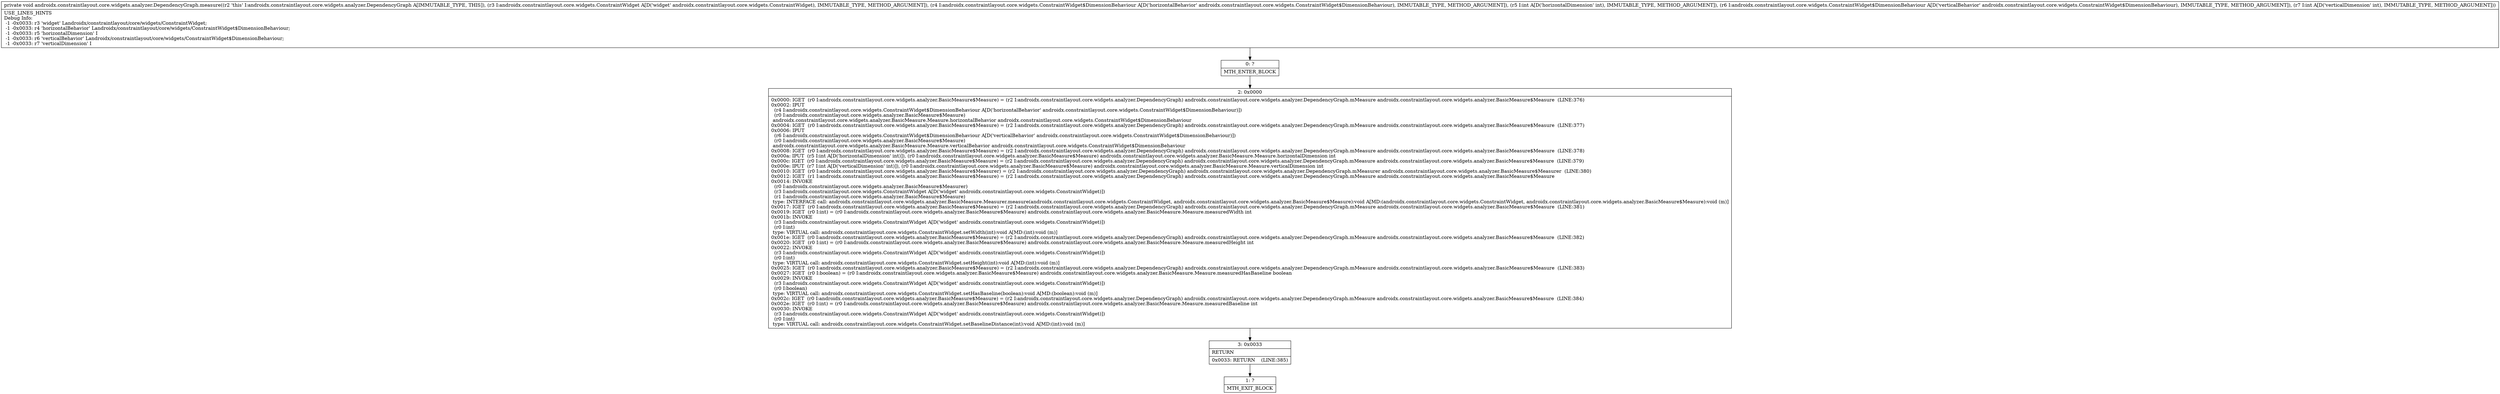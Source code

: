 digraph "CFG forandroidx.constraintlayout.core.widgets.analyzer.DependencyGraph.measure(Landroidx\/constraintlayout\/core\/widgets\/ConstraintWidget;Landroidx\/constraintlayout\/core\/widgets\/ConstraintWidget$DimensionBehaviour;ILandroidx\/constraintlayout\/core\/widgets\/ConstraintWidget$DimensionBehaviour;I)V" {
Node_0 [shape=record,label="{0\:\ ?|MTH_ENTER_BLOCK\l}"];
Node_2 [shape=record,label="{2\:\ 0x0000|0x0000: IGET  (r0 I:androidx.constraintlayout.core.widgets.analyzer.BasicMeasure$Measure) = (r2 I:androidx.constraintlayout.core.widgets.analyzer.DependencyGraph) androidx.constraintlayout.core.widgets.analyzer.DependencyGraph.mMeasure androidx.constraintlayout.core.widgets.analyzer.BasicMeasure$Measure  (LINE:376)\l0x0002: IPUT  \l  (r4 I:androidx.constraintlayout.core.widgets.ConstraintWidget$DimensionBehaviour A[D('horizontalBehavior' androidx.constraintlayout.core.widgets.ConstraintWidget$DimensionBehaviour)])\l  (r0 I:androidx.constraintlayout.core.widgets.analyzer.BasicMeasure$Measure)\l androidx.constraintlayout.core.widgets.analyzer.BasicMeasure.Measure.horizontalBehavior androidx.constraintlayout.core.widgets.ConstraintWidget$DimensionBehaviour \l0x0004: IGET  (r0 I:androidx.constraintlayout.core.widgets.analyzer.BasicMeasure$Measure) = (r2 I:androidx.constraintlayout.core.widgets.analyzer.DependencyGraph) androidx.constraintlayout.core.widgets.analyzer.DependencyGraph.mMeasure androidx.constraintlayout.core.widgets.analyzer.BasicMeasure$Measure  (LINE:377)\l0x0006: IPUT  \l  (r6 I:androidx.constraintlayout.core.widgets.ConstraintWidget$DimensionBehaviour A[D('verticalBehavior' androidx.constraintlayout.core.widgets.ConstraintWidget$DimensionBehaviour)])\l  (r0 I:androidx.constraintlayout.core.widgets.analyzer.BasicMeasure$Measure)\l androidx.constraintlayout.core.widgets.analyzer.BasicMeasure.Measure.verticalBehavior androidx.constraintlayout.core.widgets.ConstraintWidget$DimensionBehaviour \l0x0008: IGET  (r0 I:androidx.constraintlayout.core.widgets.analyzer.BasicMeasure$Measure) = (r2 I:androidx.constraintlayout.core.widgets.analyzer.DependencyGraph) androidx.constraintlayout.core.widgets.analyzer.DependencyGraph.mMeasure androidx.constraintlayout.core.widgets.analyzer.BasicMeasure$Measure  (LINE:378)\l0x000a: IPUT  (r5 I:int A[D('horizontalDimension' int)]), (r0 I:androidx.constraintlayout.core.widgets.analyzer.BasicMeasure$Measure) androidx.constraintlayout.core.widgets.analyzer.BasicMeasure.Measure.horizontalDimension int \l0x000c: IGET  (r0 I:androidx.constraintlayout.core.widgets.analyzer.BasicMeasure$Measure) = (r2 I:androidx.constraintlayout.core.widgets.analyzer.DependencyGraph) androidx.constraintlayout.core.widgets.analyzer.DependencyGraph.mMeasure androidx.constraintlayout.core.widgets.analyzer.BasicMeasure$Measure  (LINE:379)\l0x000e: IPUT  (r7 I:int A[D('verticalDimension' int)]), (r0 I:androidx.constraintlayout.core.widgets.analyzer.BasicMeasure$Measure) androidx.constraintlayout.core.widgets.analyzer.BasicMeasure.Measure.verticalDimension int \l0x0010: IGET  (r0 I:androidx.constraintlayout.core.widgets.analyzer.BasicMeasure$Measurer) = (r2 I:androidx.constraintlayout.core.widgets.analyzer.DependencyGraph) androidx.constraintlayout.core.widgets.analyzer.DependencyGraph.mMeasurer androidx.constraintlayout.core.widgets.analyzer.BasicMeasure$Measurer  (LINE:380)\l0x0012: IGET  (r1 I:androidx.constraintlayout.core.widgets.analyzer.BasicMeasure$Measure) = (r2 I:androidx.constraintlayout.core.widgets.analyzer.DependencyGraph) androidx.constraintlayout.core.widgets.analyzer.DependencyGraph.mMeasure androidx.constraintlayout.core.widgets.analyzer.BasicMeasure$Measure \l0x0014: INVOKE  \l  (r0 I:androidx.constraintlayout.core.widgets.analyzer.BasicMeasure$Measurer)\l  (r3 I:androidx.constraintlayout.core.widgets.ConstraintWidget A[D('widget' androidx.constraintlayout.core.widgets.ConstraintWidget)])\l  (r1 I:androidx.constraintlayout.core.widgets.analyzer.BasicMeasure$Measure)\l type: INTERFACE call: androidx.constraintlayout.core.widgets.analyzer.BasicMeasure.Measurer.measure(androidx.constraintlayout.core.widgets.ConstraintWidget, androidx.constraintlayout.core.widgets.analyzer.BasicMeasure$Measure):void A[MD:(androidx.constraintlayout.core.widgets.ConstraintWidget, androidx.constraintlayout.core.widgets.analyzer.BasicMeasure$Measure):void (m)]\l0x0017: IGET  (r0 I:androidx.constraintlayout.core.widgets.analyzer.BasicMeasure$Measure) = (r2 I:androidx.constraintlayout.core.widgets.analyzer.DependencyGraph) androidx.constraintlayout.core.widgets.analyzer.DependencyGraph.mMeasure androidx.constraintlayout.core.widgets.analyzer.BasicMeasure$Measure  (LINE:381)\l0x0019: IGET  (r0 I:int) = (r0 I:androidx.constraintlayout.core.widgets.analyzer.BasicMeasure$Measure) androidx.constraintlayout.core.widgets.analyzer.BasicMeasure.Measure.measuredWidth int \l0x001b: INVOKE  \l  (r3 I:androidx.constraintlayout.core.widgets.ConstraintWidget A[D('widget' androidx.constraintlayout.core.widgets.ConstraintWidget)])\l  (r0 I:int)\l type: VIRTUAL call: androidx.constraintlayout.core.widgets.ConstraintWidget.setWidth(int):void A[MD:(int):void (m)]\l0x001e: IGET  (r0 I:androidx.constraintlayout.core.widgets.analyzer.BasicMeasure$Measure) = (r2 I:androidx.constraintlayout.core.widgets.analyzer.DependencyGraph) androidx.constraintlayout.core.widgets.analyzer.DependencyGraph.mMeasure androidx.constraintlayout.core.widgets.analyzer.BasicMeasure$Measure  (LINE:382)\l0x0020: IGET  (r0 I:int) = (r0 I:androidx.constraintlayout.core.widgets.analyzer.BasicMeasure$Measure) androidx.constraintlayout.core.widgets.analyzer.BasicMeasure.Measure.measuredHeight int \l0x0022: INVOKE  \l  (r3 I:androidx.constraintlayout.core.widgets.ConstraintWidget A[D('widget' androidx.constraintlayout.core.widgets.ConstraintWidget)])\l  (r0 I:int)\l type: VIRTUAL call: androidx.constraintlayout.core.widgets.ConstraintWidget.setHeight(int):void A[MD:(int):void (m)]\l0x0025: IGET  (r0 I:androidx.constraintlayout.core.widgets.analyzer.BasicMeasure$Measure) = (r2 I:androidx.constraintlayout.core.widgets.analyzer.DependencyGraph) androidx.constraintlayout.core.widgets.analyzer.DependencyGraph.mMeasure androidx.constraintlayout.core.widgets.analyzer.BasicMeasure$Measure  (LINE:383)\l0x0027: IGET  (r0 I:boolean) = (r0 I:androidx.constraintlayout.core.widgets.analyzer.BasicMeasure$Measure) androidx.constraintlayout.core.widgets.analyzer.BasicMeasure.Measure.measuredHasBaseline boolean \l0x0029: INVOKE  \l  (r3 I:androidx.constraintlayout.core.widgets.ConstraintWidget A[D('widget' androidx.constraintlayout.core.widgets.ConstraintWidget)])\l  (r0 I:boolean)\l type: VIRTUAL call: androidx.constraintlayout.core.widgets.ConstraintWidget.setHasBaseline(boolean):void A[MD:(boolean):void (m)]\l0x002c: IGET  (r0 I:androidx.constraintlayout.core.widgets.analyzer.BasicMeasure$Measure) = (r2 I:androidx.constraintlayout.core.widgets.analyzer.DependencyGraph) androidx.constraintlayout.core.widgets.analyzer.DependencyGraph.mMeasure androidx.constraintlayout.core.widgets.analyzer.BasicMeasure$Measure  (LINE:384)\l0x002e: IGET  (r0 I:int) = (r0 I:androidx.constraintlayout.core.widgets.analyzer.BasicMeasure$Measure) androidx.constraintlayout.core.widgets.analyzer.BasicMeasure.Measure.measuredBaseline int \l0x0030: INVOKE  \l  (r3 I:androidx.constraintlayout.core.widgets.ConstraintWidget A[D('widget' androidx.constraintlayout.core.widgets.ConstraintWidget)])\l  (r0 I:int)\l type: VIRTUAL call: androidx.constraintlayout.core.widgets.ConstraintWidget.setBaselineDistance(int):void A[MD:(int):void (m)]\l}"];
Node_3 [shape=record,label="{3\:\ 0x0033|RETURN\l|0x0033: RETURN    (LINE:385)\l}"];
Node_1 [shape=record,label="{1\:\ ?|MTH_EXIT_BLOCK\l}"];
MethodNode[shape=record,label="{private void androidx.constraintlayout.core.widgets.analyzer.DependencyGraph.measure((r2 'this' I:androidx.constraintlayout.core.widgets.analyzer.DependencyGraph A[IMMUTABLE_TYPE, THIS]), (r3 I:androidx.constraintlayout.core.widgets.ConstraintWidget A[D('widget' androidx.constraintlayout.core.widgets.ConstraintWidget), IMMUTABLE_TYPE, METHOD_ARGUMENT]), (r4 I:androidx.constraintlayout.core.widgets.ConstraintWidget$DimensionBehaviour A[D('horizontalBehavior' androidx.constraintlayout.core.widgets.ConstraintWidget$DimensionBehaviour), IMMUTABLE_TYPE, METHOD_ARGUMENT]), (r5 I:int A[D('horizontalDimension' int), IMMUTABLE_TYPE, METHOD_ARGUMENT]), (r6 I:androidx.constraintlayout.core.widgets.ConstraintWidget$DimensionBehaviour A[D('verticalBehavior' androidx.constraintlayout.core.widgets.ConstraintWidget$DimensionBehaviour), IMMUTABLE_TYPE, METHOD_ARGUMENT]), (r7 I:int A[D('verticalDimension' int), IMMUTABLE_TYPE, METHOD_ARGUMENT]))  | USE_LINES_HINTS\lDebug Info:\l  \-1 \-0x0033: r3 'widget' Landroidx\/constraintlayout\/core\/widgets\/ConstraintWidget;\l  \-1 \-0x0033: r4 'horizontalBehavior' Landroidx\/constraintlayout\/core\/widgets\/ConstraintWidget$DimensionBehaviour;\l  \-1 \-0x0033: r5 'horizontalDimension' I\l  \-1 \-0x0033: r6 'verticalBehavior' Landroidx\/constraintlayout\/core\/widgets\/ConstraintWidget$DimensionBehaviour;\l  \-1 \-0x0033: r7 'verticalDimension' I\l}"];
MethodNode -> Node_0;Node_0 -> Node_2;
Node_2 -> Node_3;
Node_3 -> Node_1;
}

